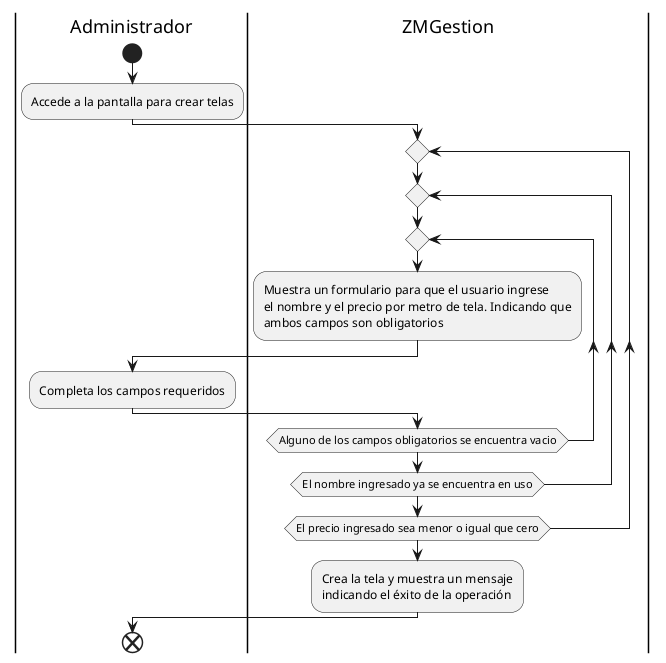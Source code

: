 @startuml crearTela
|Administrador|
start 
:Accede a la pantalla para crear telas;
|ZMGestion|
repeat
repeat
repeat
:Muestra un formulario para que el usuario ingrese
el nombre y el precio por metro de tela. Indicando que
ambos campos son obligatorios;
|Administrador|
:Completa los campos requeridos;
|ZMGestion|
repeat while(Alguno de los campos obligatorios se encuentra vacio)
repeat while(El nombre ingresado ya se encuentra en uso)
repeat while(El precio ingresado sea menor o igual que cero)
:Crea la tela y muestra un mensaje 
indicando el éxito de la operación;
|Administrador|
end
@enduml